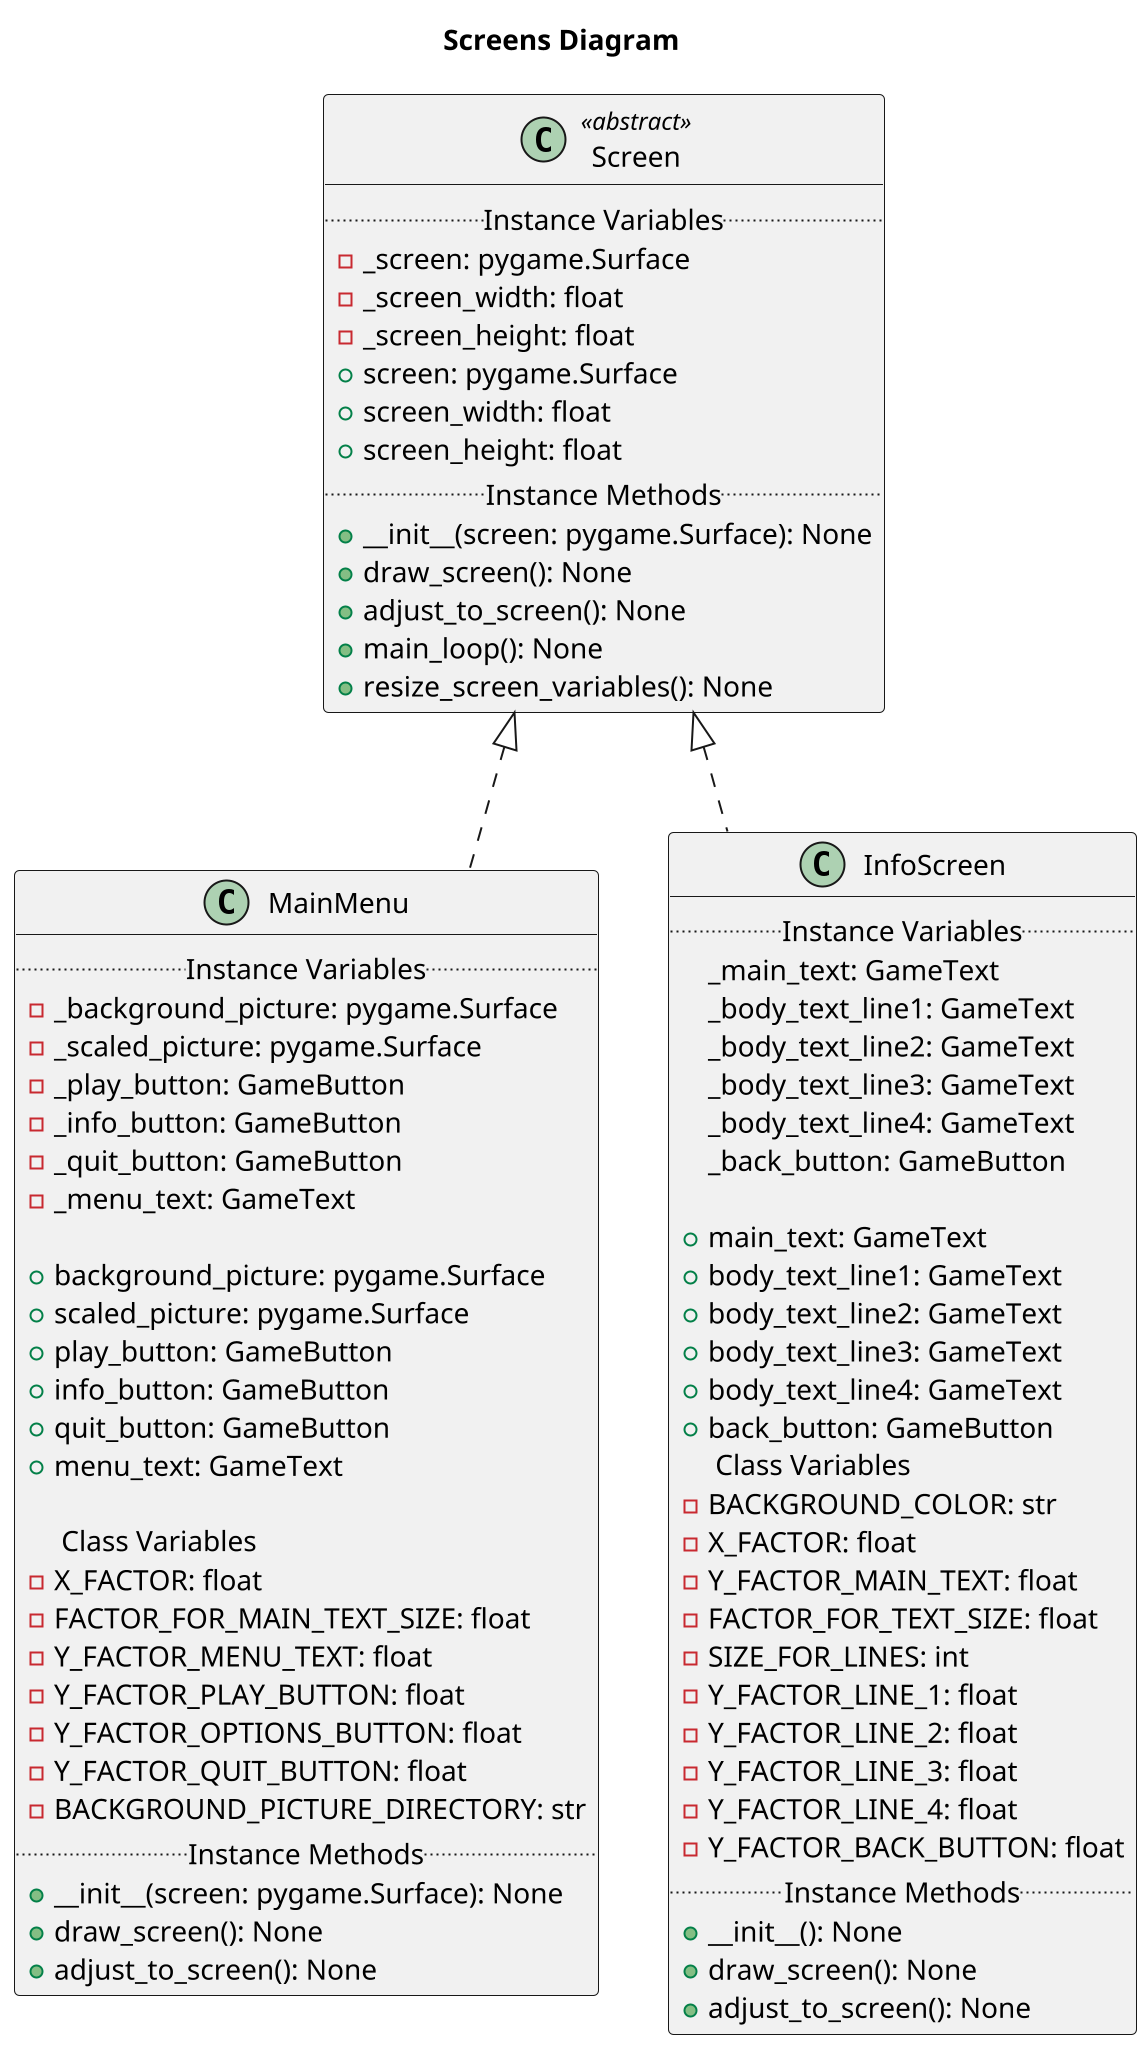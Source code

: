 @startuml
scale 2
title "Screens Diagram"
class Screen <<abstract>>{
    .. Instance Variables ..
    - _screen: pygame.Surface
    - _screen_width: float
    - _screen_height: float
    + screen: pygame.Surface
    + screen_width: float
    + screen_height: float
    .. Instance Methods ..
    + __init__(screen: pygame.Surface): None
    + draw_screen(): None
    + adjust_to_screen(): None
    + main_loop(): None
    + resize_screen_variables(): None
}

class MainMenu implements Screen{
    .. Instance Variables ..
    - _background_picture: pygame.Surface
    - _scaled_picture: pygame.Surface
    - _play_button: GameButton
    - _info_button: GameButton
    - _quit_button: GameButton
    - _menu_text: GameText
    
    + background_picture: pygame.Surface
    + scaled_picture: pygame.Surface
    + play_button: GameButton
    + info_button: GameButton
    + quit_button: GameButton
    + menu_text: GameText

    .. Class Variables .. 
    - X_FACTOR: float
    - FACTOR_FOR_MAIN_TEXT_SIZE: float
    - Y_FACTOR_MENU_TEXT: float
    - Y_FACTOR_PLAY_BUTTON: float
    - Y_FACTOR_OPTIONS_BUTTON: float
    - Y_FACTOR_QUIT_BUTTON: float
    - BACKGROUND_PICTURE_DIRECTORY: str
    .. Instance Methods ..
    + __init__(screen: pygame.Surface): None
    + draw_screen(): None
    + adjust_to_screen(): None
}

class InfoScreen implements Screen{
    .. Instance Variables ..
    _main_text: GameText
    _body_text_line1: GameText
    _body_text_line2: GameText
    _body_text_line3: GameText
    _body_text_line4: GameText
    _back_button: GameButton

    + main_text: GameText
    + body_text_line1: GameText
    + body_text_line2: GameText
    + body_text_line3: GameText
    + body_text_line4: GameText
    + back_button: GameButton
    .. Class Variables .. 
    - BACKGROUND_COLOR: str
    - X_FACTOR: float
    - Y_FACTOR_MAIN_TEXT: float
    - FACTOR_FOR_TEXT_SIZE: float
    - SIZE_FOR_LINES: int
    - Y_FACTOR_LINE_1: float
    - Y_FACTOR_LINE_2: float
    - Y_FACTOR_LINE_3: float 
    - Y_FACTOR_LINE_4: float
    - Y_FACTOR_BACK_BUTTON: float
    .. Instance Methods ..
    + __init__(): None
    + draw_screen(): None
    + adjust_to_screen(): None
}
@enduml